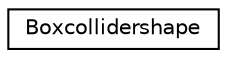 digraph "Graphical Class Hierarchy"
{
 // LATEX_PDF_SIZE
  edge [fontname="Helvetica",fontsize="10",labelfontname="Helvetica",labelfontsize="10"];
  node [fontname="Helvetica",fontsize="10",shape=record];
  rankdir="LR";
  Node0 [label="Boxcollidershape",height=0.2,width=0.4,color="black", fillcolor="white", style="filled",URL="$class_boxcollidershape.html",tooltip=" "];
}
